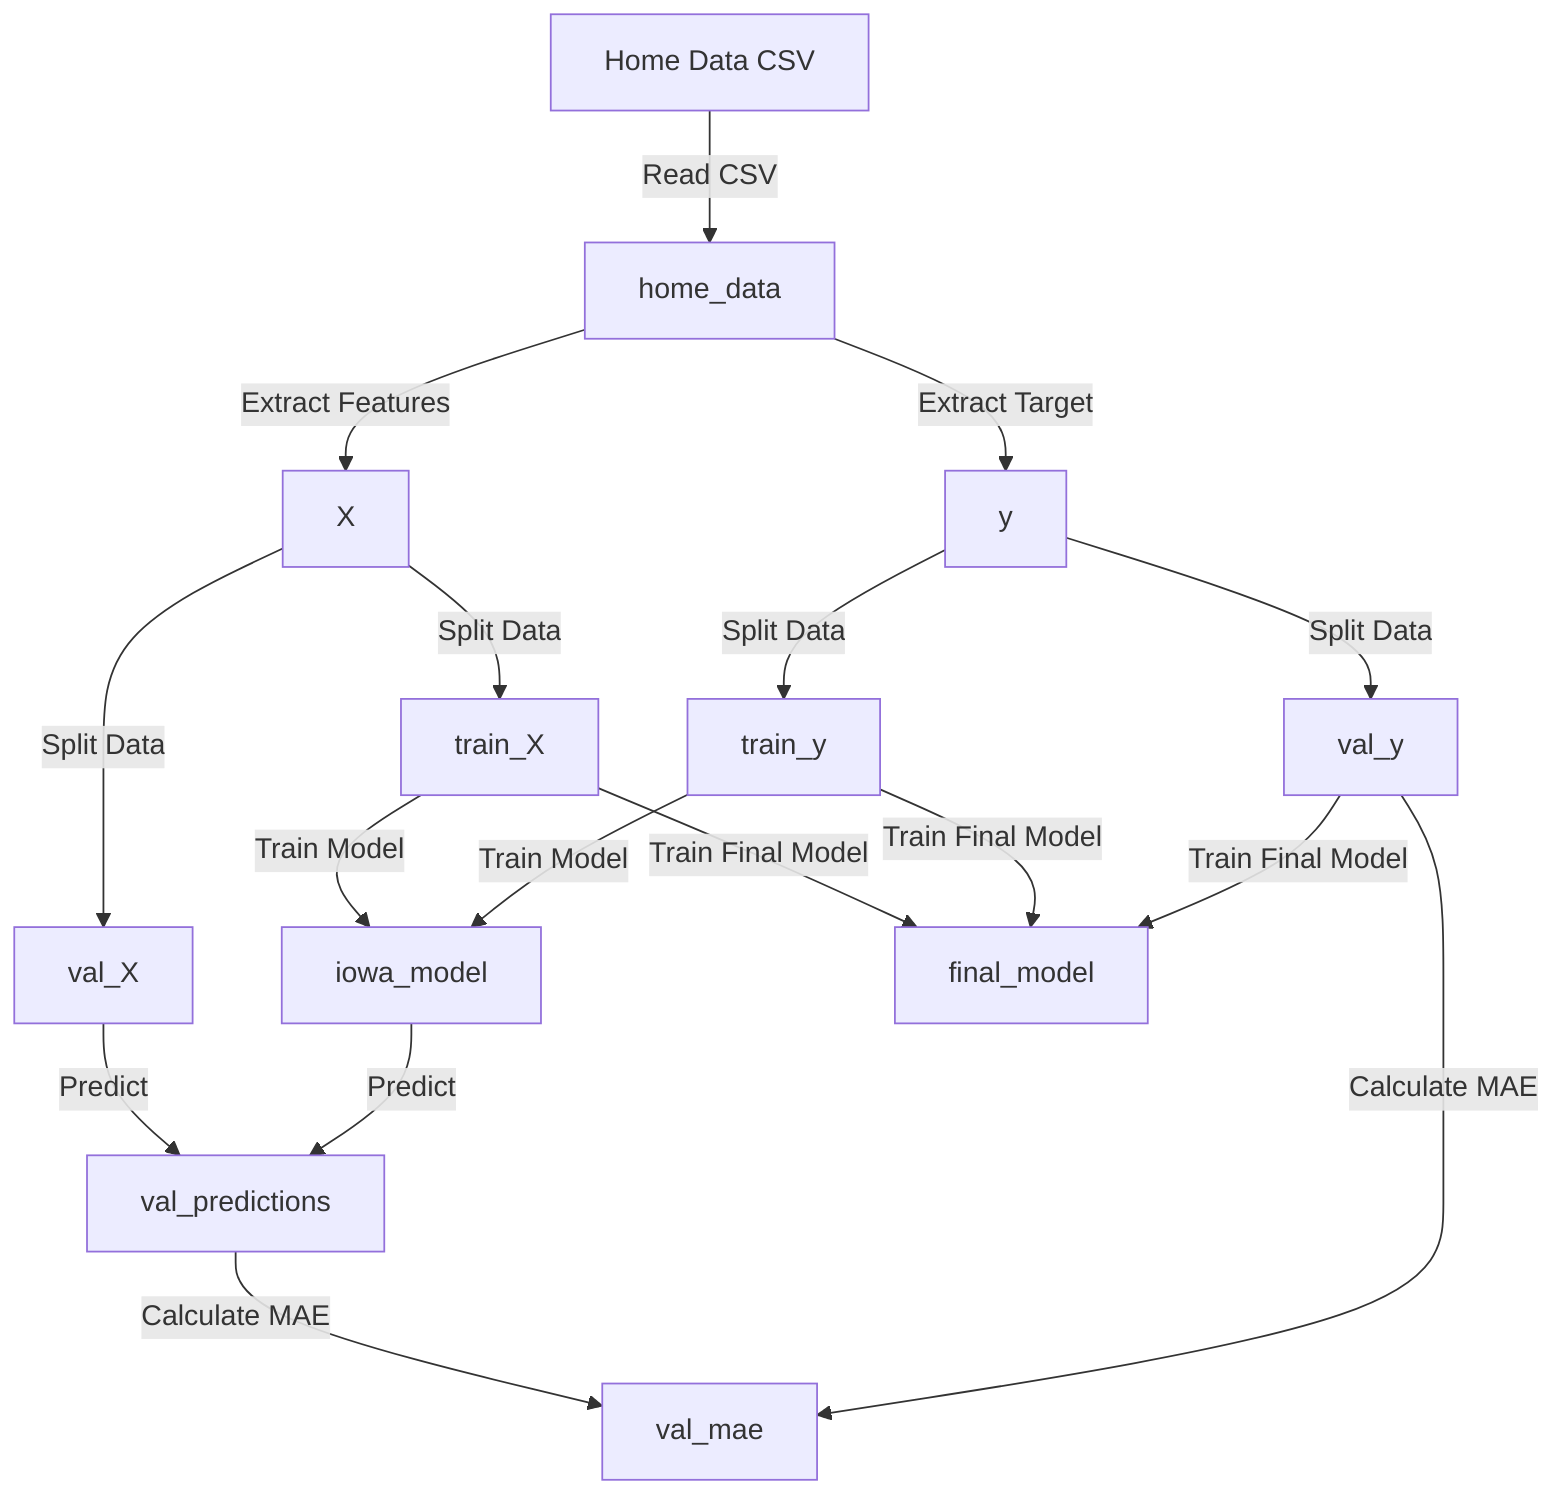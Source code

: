 flowchart TD
    A[Home Data CSV] -->|Read CSV| B[home_data]
    %% Node B: DataFrame containing all home data loaded from the CSV

    B -->|Extract Target| C[y]
    %% Node C: Target variable which is the SalePrice of the homes

    B -->|Extract Features| D[X]
    %% Node D: Features DataFrame used for training the model

    D -->|Split Data| E[train_X]
    %% Node E: Training features DataFrame

    D -->|Split Data| F[val_X]
    %% Node F: Validation features DataFrame

    C -->|Split Data| G[train_y]
    %% Node G: Training target variable DataFrame

    C -->|Split Data| H[val_y]
    %% Node H: Validation target variable DataFrame

    E & G -->|Train Model| I[iowa_model]
    %% Node I: DecisionTreeRegressor model initialized and fitted on training data

    F & I -->|Predict| J[val_predictions]
    %% Node J: Predicted values on validation set

    J & H -->|Calculate MAE| K[val_mae]
    %% Node K: Mean Absolute Error for validation predictions

    E & G & H -->|Train Final Model| L[final_model]
    %% Node L: Final DecisionTreeRegressor model fitted with all data